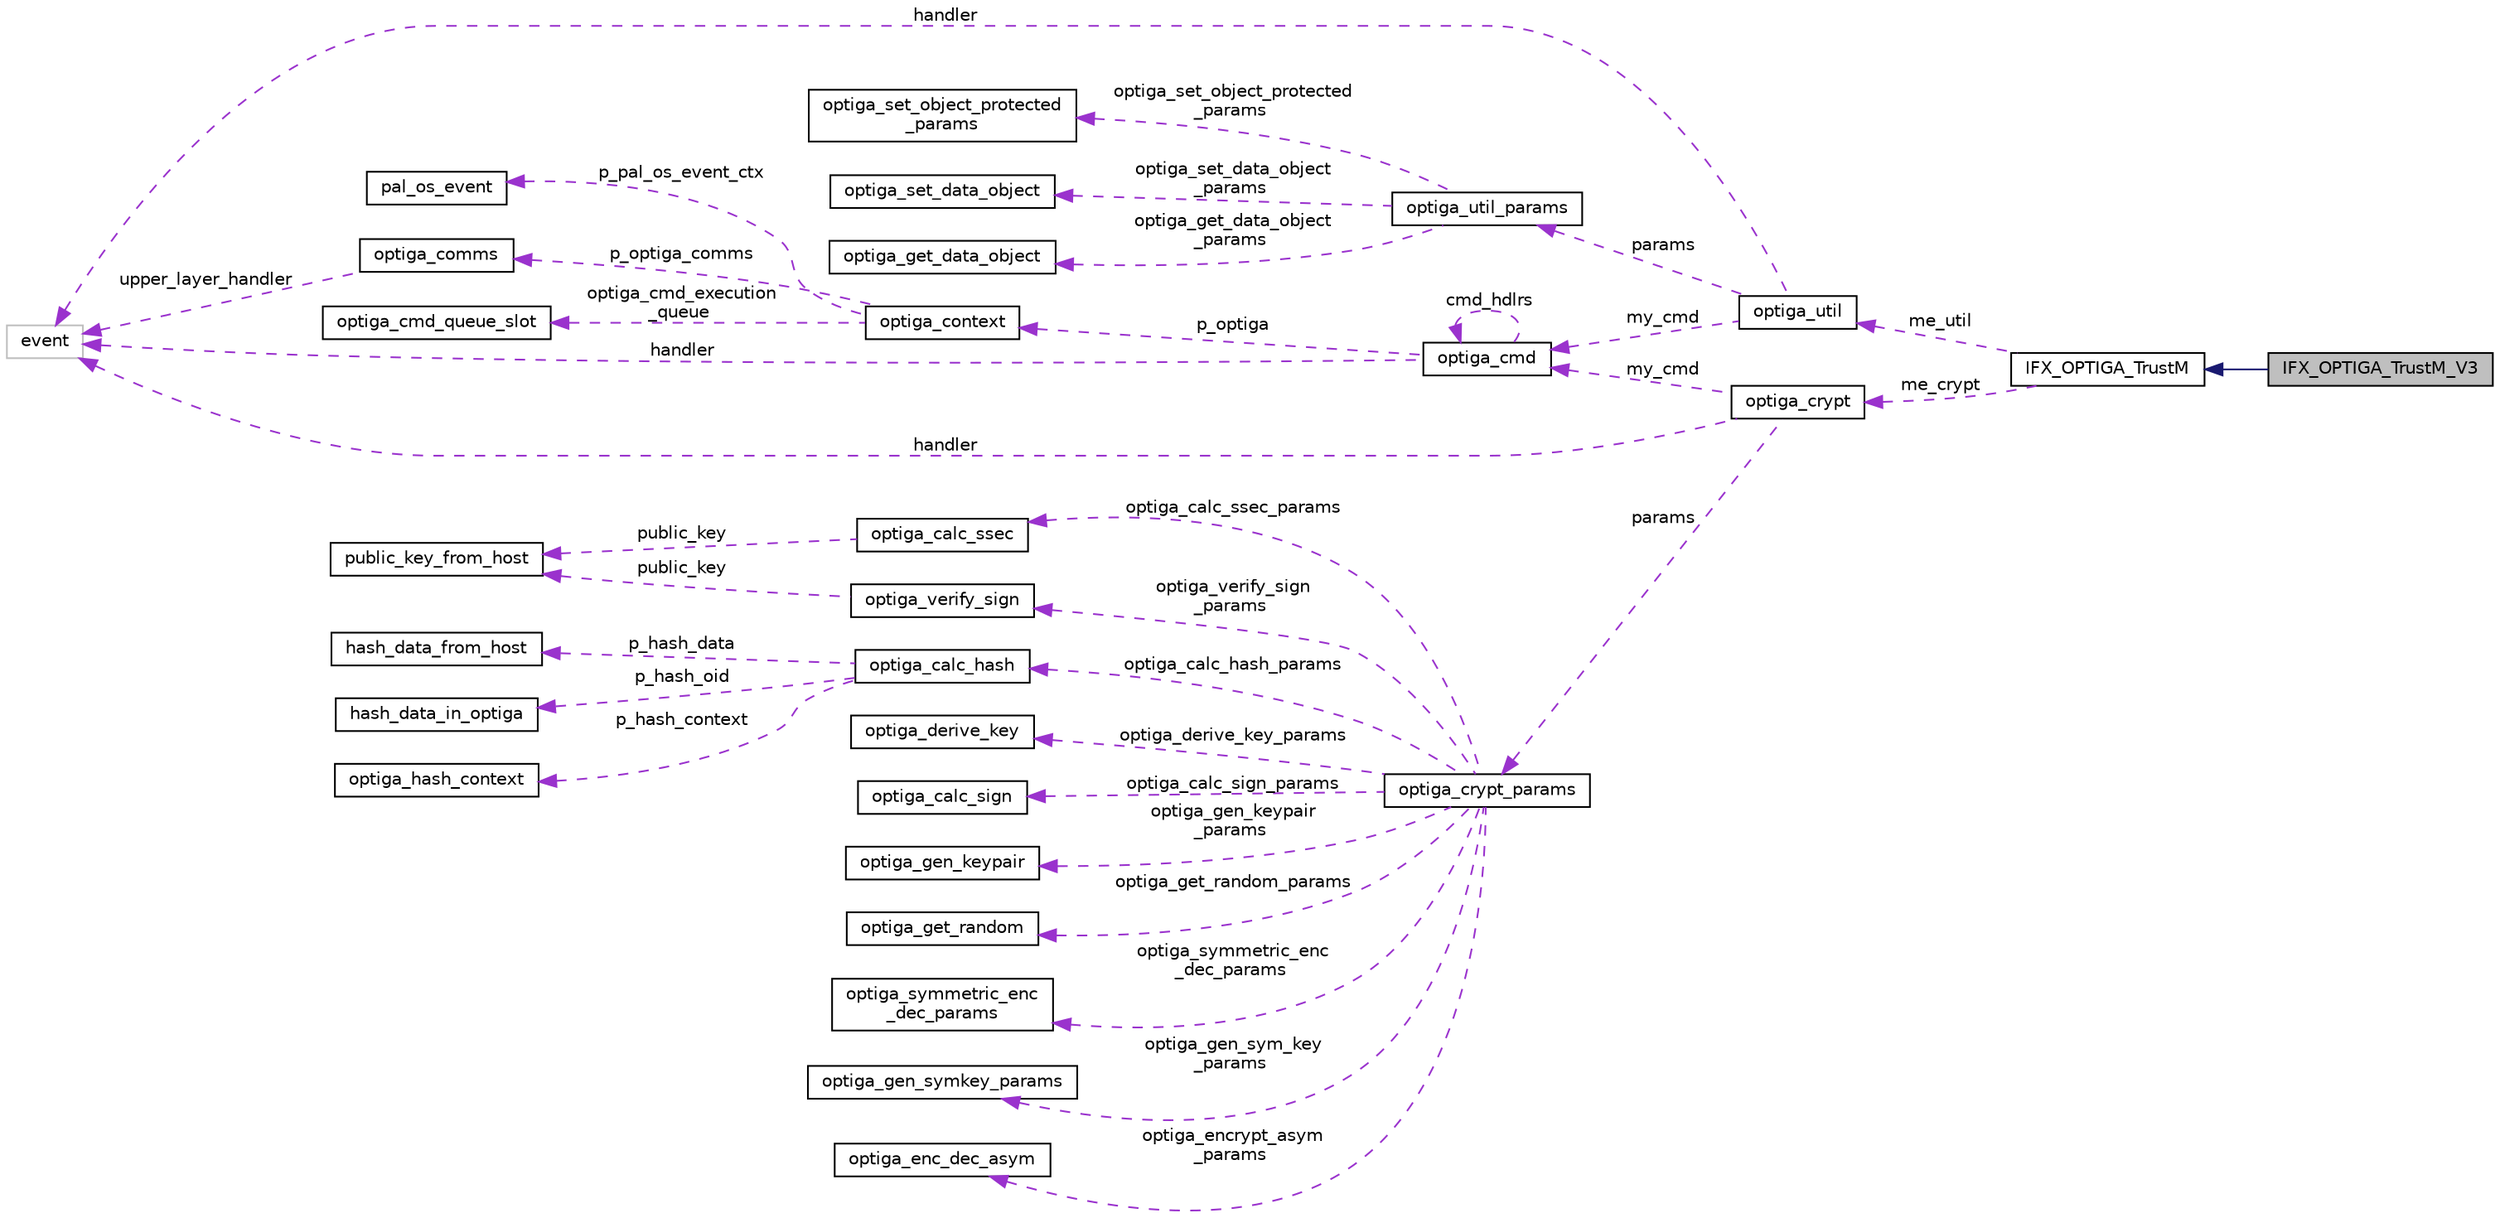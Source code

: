 digraph "IFX_OPTIGA_TrustM_V3"
{
 // LATEX_PDF_SIZE
  edge [fontname="Helvetica",fontsize="10",labelfontname="Helvetica",labelfontsize="10"];
  node [fontname="Helvetica",fontsize="10",shape=record];
  rankdir="LR";
  Node1 [label="IFX_OPTIGA_TrustM_V3",height=0.2,width=0.4,color="black", fillcolor="grey75", style="filled", fontcolor="black",tooltip=" "];
  Node2 -> Node1 [dir="back",color="midnightblue",fontsize="10",style="solid",fontname="Helvetica"];
  Node2 [label="IFX_OPTIGA_TrustM",height=0.2,width=0.4,color="black", fillcolor="white", style="filled",URL="$df/d1c/class_i_f_x___o_p_t_i_g_a___trust_m.html",tooltip=" "];
  Node3 -> Node2 [dir="back",color="darkorchid3",fontsize="10",style="dashed",label=" me_crypt" ,fontname="Helvetica"];
  Node3 [label="optiga_crypt",height=0.2,width=0.4,color="black", fillcolor="white", style="filled",URL="$d7/d2c/structoptiga__crypt.html",tooltip="OPTIGA crypt instance structure."];
  Node4 -> Node3 [dir="back",color="darkorchid3",fontsize="10",style="dashed",label=" handler" ,fontname="Helvetica"];
  Node4 [label="event",height=0.2,width=0.4,color="grey75", fillcolor="white", style="filled",tooltip=" "];
  Node5 -> Node3 [dir="back",color="darkorchid3",fontsize="10",style="dashed",label=" params" ,fontname="Helvetica"];
  Node5 [label="optiga_crypt_params",height=0.2,width=0.4,color="black", fillcolor="white", style="filled",URL="$d3/d89/unionoptiga__crypt__params.html",tooltip="union for OPTIGA crypt parameters"];
  Node6 -> Node5 [dir="back",color="darkorchid3",fontsize="10",style="dashed",label=" optiga_symmetric_enc\l_dec_params" ,fontname="Helvetica"];
  Node6 [label="optiga_symmetric_enc\l_dec_params",height=0.2,width=0.4,color="black", fillcolor="white", style="filled",URL="$d0/d63/structoptiga__symmetric__enc__dec__params.html",tooltip="Specifies the data structure for symmetric encrypt and decrypt."];
  Node7 -> Node5 [dir="back",color="darkorchid3",fontsize="10",style="dashed",label=" optiga_gen_sym_key\l_params" ,fontname="Helvetica"];
  Node7 [label="optiga_gen_symkey_params",height=0.2,width=0.4,color="black", fillcolor="white", style="filled",URL="$d9/d23/structoptiga__gen__symkey__params.html",tooltip="Specifies the data structure for symmetric generate key."];
  Node8 -> Node5 [dir="back",color="darkorchid3",fontsize="10",style="dashed",label=" optiga_encrypt_asym\l_params" ,fontname="Helvetica"];
  Node8 [label="optiga_enc_dec_asym",height=0.2,width=0.4,color="black", fillcolor="white", style="filled",URL="$dd/d4a/structoptiga__enc__dec__asym.html",tooltip="Specifies the structure for asymmetric encryption and decryption."];
  Node9 -> Node5 [dir="back",color="darkorchid3",fontsize="10",style="dashed",label=" optiga_verify_sign\l_params" ,fontname="Helvetica"];
  Node9 [label="optiga_verify_sign",height=0.2,width=0.4,color="black", fillcolor="white", style="filled",URL="$d7/d33/structoptiga__verify__sign.html",tooltip="Specifies the data structure for ECDSA signature verification."];
  Node10 -> Node9 [dir="back",color="darkorchid3",fontsize="10",style="dashed",label=" public_key" ,fontname="Helvetica"];
  Node10 [label="public_key_from_host",height=0.2,width=0.4,color="black", fillcolor="white", style="filled",URL="$dd/d21/structpublic__key__from__host.html",tooltip="Specifies the data structure of the Public Key details (key, size and type)"];
  Node11 -> Node5 [dir="back",color="darkorchid3",fontsize="10",style="dashed",label=" optiga_calc_ssec_params" ,fontname="Helvetica"];
  Node11 [label="optiga_calc_ssec",height=0.2,width=0.4,color="black", fillcolor="white", style="filled",URL="$da/ddc/structoptiga__calc__ssec.html",tooltip="Specifies the data structure for ecdh secret generation."];
  Node10 -> Node11 [dir="back",color="darkorchid3",fontsize="10",style="dashed",label=" public_key" ,fontname="Helvetica"];
  Node12 -> Node5 [dir="back",color="darkorchid3",fontsize="10",style="dashed",label=" optiga_calc_hash_params" ,fontname="Helvetica"];
  Node12 [label="optiga_calc_hash",height=0.2,width=0.4,color="black", fillcolor="white", style="filled",URL="$d0/d20/structoptiga__calc__hash.html",tooltip="Specifies the data structure of calculate hash."];
  Node13 -> Node12 [dir="back",color="darkorchid3",fontsize="10",style="dashed",label=" p_hash_context" ,fontname="Helvetica"];
  Node13 [label="optiga_hash_context",height=0.2,width=0.4,color="black", fillcolor="white", style="filled",URL="$d8/d24/structoptiga__hash__context.html",tooltip="Specifies the structure to the Hash context details managed by OPTIGA."];
  Node14 -> Node12 [dir="back",color="darkorchid3",fontsize="10",style="dashed",label=" p_hash_data" ,fontname="Helvetica"];
  Node14 [label="hash_data_from_host",height=0.2,width=0.4,color="black", fillcolor="white", style="filled",URL="$da/d84/structhash__data__from__host.html",tooltip="Specifies the structure to provide the details of data to be hashed from host."];
  Node15 -> Node12 [dir="back",color="darkorchid3",fontsize="10",style="dashed",label=" p_hash_oid" ,fontname="Helvetica"];
  Node15 [label="hash_data_in_optiga",height=0.2,width=0.4,color="black", fillcolor="white", style="filled",URL="$df/d46/structhash__data__in__optiga.html",tooltip="Specifies the structure to provide the details of data to be hashed from OPTIGA."];
  Node16 -> Node5 [dir="back",color="darkorchid3",fontsize="10",style="dashed",label=" optiga_derive_key_params" ,fontname="Helvetica"];
  Node16 [label="optiga_derive_key",height=0.2,width=0.4,color="black", fillcolor="white", style="filled",URL="$d2/dec/structoptiga__derive__key.html",tooltip="Specifies the structure for derivation of key using pseudo random function."];
  Node17 -> Node5 [dir="back",color="darkorchid3",fontsize="10",style="dashed",label=" optiga_calc_sign_params" ,fontname="Helvetica"];
  Node17 [label="optiga_calc_sign",height=0.2,width=0.4,color="black", fillcolor="white", style="filled",URL="$d2/d1d/structoptiga__calc__sign.html",tooltip="Specifies the data structure for ECDSA signature."];
  Node18 -> Node5 [dir="back",color="darkorchid3",fontsize="10",style="dashed",label=" optiga_gen_keypair\l_params" ,fontname="Helvetica"];
  Node18 [label="optiga_gen_keypair",height=0.2,width=0.4,color="black", fillcolor="white", style="filled",URL="$d9/d66/structoptiga__gen__keypair.html",tooltip="Specifies the data structure for generate key pair."];
  Node19 -> Node5 [dir="back",color="darkorchid3",fontsize="10",style="dashed",label=" optiga_get_random_params" ,fontname="Helvetica"];
  Node19 [label="optiga_get_random",height=0.2,width=0.4,color="black", fillcolor="white", style="filled",URL="$d9/d89/structoptiga__get__random.html",tooltip="Specifies the data structure of random generation."];
  Node20 -> Node3 [dir="back",color="darkorchid3",fontsize="10",style="dashed",label=" my_cmd" ,fontname="Helvetica"];
  Node20 [label="optiga_cmd",height=0.2,width=0.4,color="black", fillcolor="white", style="filled",URL="$d3/d87/structoptiga__cmd.html",tooltip="Command context."];
  Node4 -> Node20 [dir="back",color="darkorchid3",fontsize="10",style="dashed",label=" handler" ,fontname="Helvetica"];
  Node21 -> Node20 [dir="back",color="darkorchid3",fontsize="10",style="dashed",label=" p_optiga" ,fontname="Helvetica"];
  Node21 [label="optiga_context",height=0.2,width=0.4,color="black", fillcolor="white", style="filled",URL="$d8/df6/structoptiga__context.html",tooltip="OPTIGA Context which holds the communication buffer, comms instance and other required...."];
  Node22 -> Node21 [dir="back",color="darkorchid3",fontsize="10",style="dashed",label=" p_pal_os_event_ctx" ,fontname="Helvetica"];
  Node22 [label="pal_os_event",height=0.2,width=0.4,color="black", fillcolor="white", style="filled",URL="$d1/df5/structpal__os__event.html",tooltip="PAL os event structure."];
  Node23 -> Node21 [dir="back",color="darkorchid3",fontsize="10",style="dashed",label=" p_optiga_comms" ,fontname="Helvetica"];
  Node23 [label="optiga_comms",height=0.2,width=0.4,color="black", fillcolor="white", style="filled",URL="$de/dc7/structoptiga__comms.html",tooltip="Optiga comms structure."];
  Node4 -> Node23 [dir="back",color="darkorchid3",fontsize="10",style="dashed",label=" upper_layer_handler" ,fontname="Helvetica"];
  Node24 -> Node21 [dir="back",color="darkorchid3",fontsize="10",style="dashed",label=" optiga_cmd_execution\l_queue" ,fontname="Helvetica"];
  Node24 [label="optiga_cmd_queue_slot",height=0.2,width=0.4,color="black", fillcolor="white", style="filled",URL="$dc/d84/structoptiga__cmd__queue__slot.html",tooltip="The structure represents the slot in the execution queue."];
  Node20 -> Node20 [dir="back",color="darkorchid3",fontsize="10",style="dashed",label=" cmd_hdlrs" ,fontname="Helvetica"];
  Node25 -> Node2 [dir="back",color="darkorchid3",fontsize="10",style="dashed",label=" me_util" ,fontname="Helvetica"];
  Node25 [label="optiga_util",height=0.2,width=0.4,color="black", fillcolor="white", style="filled",URL="$da/df9/structoptiga__util.html",tooltip="OPTIGA util instance structure."];
  Node4 -> Node25 [dir="back",color="darkorchid3",fontsize="10",style="dashed",label=" handler" ,fontname="Helvetica"];
  Node20 -> Node25 [dir="back",color="darkorchid3",fontsize="10",style="dashed",label=" my_cmd" ,fontname="Helvetica"];
  Node26 -> Node25 [dir="back",color="darkorchid3",fontsize="10",style="dashed",label=" params" ,fontname="Helvetica"];
  Node26 [label="optiga_util_params",height=0.2,width=0.4,color="black", fillcolor="white", style="filled",URL="$db/d72/unionoptiga__util__params.html",tooltip="union for OPTIGA util parameters"];
  Node27 -> Node26 [dir="back",color="darkorchid3",fontsize="10",style="dashed",label=" optiga_get_data_object\l_params" ,fontname="Helvetica"];
  Node27 [label="optiga_get_data_object",height=0.2,width=0.4,color="black", fillcolor="white", style="filled",URL="$d0/d1b/structoptiga__get__data__object.html",tooltip="Specifies the data structure for data to be read from OPTIGA."];
  Node28 -> Node26 [dir="back",color="darkorchid3",fontsize="10",style="dashed",label=" optiga_set_object_protected\l_params" ,fontname="Helvetica"];
  Node28 [label="optiga_set_object_protected\l_params",height=0.2,width=0.4,color="black", fillcolor="white", style="filled",URL="$db/db9/structoptiga__set__object__protected__params.html",tooltip="Specifies the data structure for protected update."];
  Node29 -> Node26 [dir="back",color="darkorchid3",fontsize="10",style="dashed",label=" optiga_set_data_object\l_params" ,fontname="Helvetica"];
  Node29 [label="optiga_set_data_object",height=0.2,width=0.4,color="black", fillcolor="white", style="filled",URL="$d0/d11/structoptiga__set__data__object.html",tooltip="Specifies the data structure for data to be written to OPTIGA."];
}
